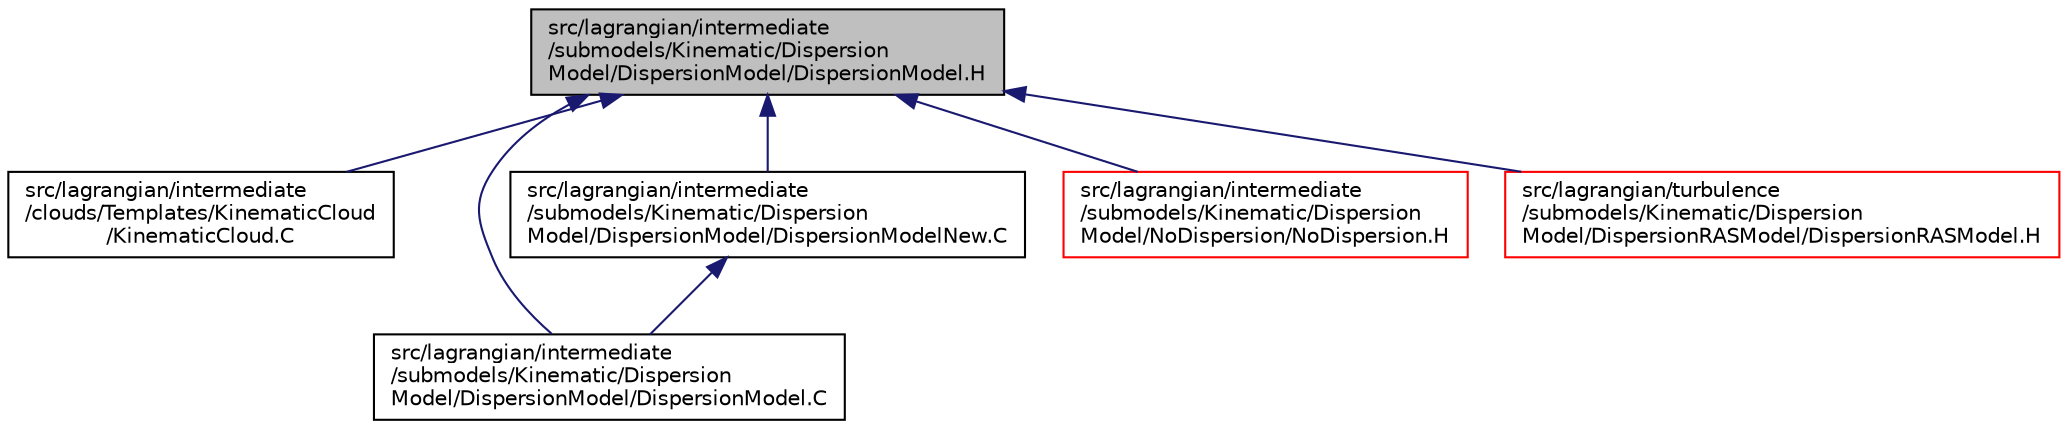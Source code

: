 digraph "src/lagrangian/intermediate/submodels/Kinematic/DispersionModel/DispersionModel/DispersionModel.H"
{
  bgcolor="transparent";
  edge [fontname="Helvetica",fontsize="10",labelfontname="Helvetica",labelfontsize="10"];
  node [fontname="Helvetica",fontsize="10",shape=record];
  Node1 [label="src/lagrangian/intermediate\l/submodels/Kinematic/Dispersion\lModel/DispersionModel/DispersionModel.H",height=0.2,width=0.4,color="black", fillcolor="grey75", style="filled", fontcolor="black"];
  Node1 -> Node2 [dir="back",color="midnightblue",fontsize="10",style="solid",fontname="Helvetica"];
  Node2 [label="src/lagrangian/intermediate\l/clouds/Templates/KinematicCloud\l/KinematicCloud.C",height=0.2,width=0.4,color="black",URL="$a06461.html"];
  Node1 -> Node3 [dir="back",color="midnightblue",fontsize="10",style="solid",fontname="Helvetica"];
  Node3 [label="src/lagrangian/intermediate\l/submodels/Kinematic/Dispersion\lModel/DispersionModel/DispersionModel.C",height=0.2,width=0.4,color="black",URL="$a06633.html"];
  Node1 -> Node4 [dir="back",color="midnightblue",fontsize="10",style="solid",fontname="Helvetica"];
  Node4 [label="src/lagrangian/intermediate\l/submodels/Kinematic/Dispersion\lModel/DispersionModel/DispersionModelNew.C",height=0.2,width=0.4,color="black",URL="$a06635.html"];
  Node4 -> Node3 [dir="back",color="midnightblue",fontsize="10",style="solid",fontname="Helvetica"];
  Node1 -> Node5 [dir="back",color="midnightblue",fontsize="10",style="solid",fontname="Helvetica"];
  Node5 [label="src/lagrangian/intermediate\l/submodels/Kinematic/Dispersion\lModel/NoDispersion/NoDispersion.H",height=0.2,width=0.4,color="red",URL="$a06637.html"];
  Node1 -> Node6 [dir="back",color="midnightblue",fontsize="10",style="solid",fontname="Helvetica"];
  Node6 [label="src/lagrangian/turbulence\l/submodels/Kinematic/Dispersion\lModel/DispersionRASModel/DispersionRASModel.H",height=0.2,width=0.4,color="red",URL="$a07014.html"];
}
